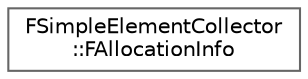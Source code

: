 digraph "Graphical Class Hierarchy"
{
 // INTERACTIVE_SVG=YES
 // LATEX_PDF_SIZE
  bgcolor="transparent";
  edge [fontname=Helvetica,fontsize=10,labelfontname=Helvetica,labelfontsize=10];
  node [fontname=Helvetica,fontsize=10,shape=box,height=0.2,width=0.4];
  rankdir="LR";
  Node0 [id="Node000000",label="FSimpleElementCollector\l::FAllocationInfo",height=0.2,width=0.4,color="grey40", fillcolor="white", style="filled",URL="$df/d00/classFSimpleElementCollector_1_1FAllocationInfo.html",tooltip=" "];
}
